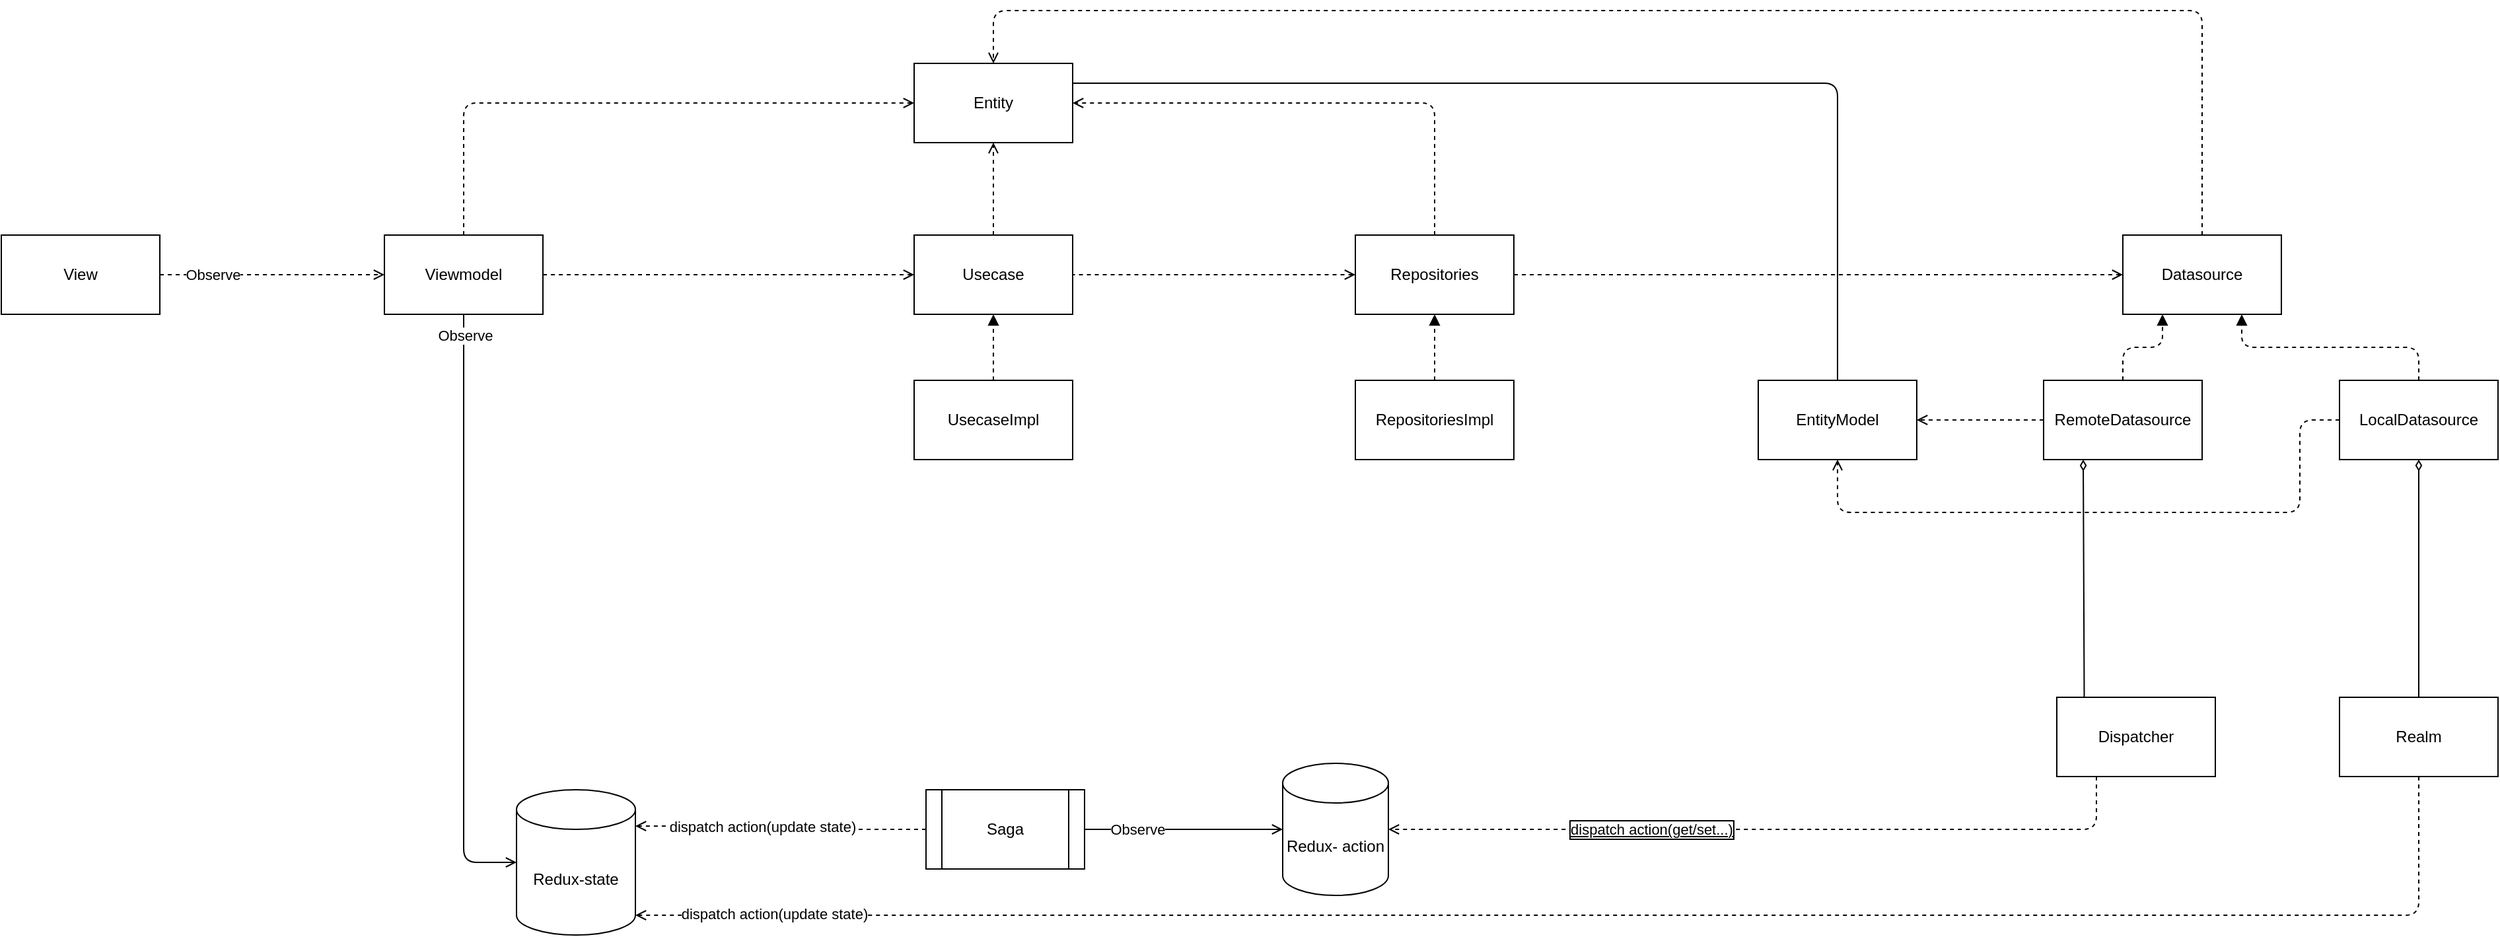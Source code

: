 <mxfile>
    <diagram id="KFinVVgFZJebpuZNeo9_" name="Page-1">
        <mxGraphModel dx="2745" dy="838" grid="1" gridSize="10" guides="1" tooltips="1" connect="1" arrows="1" fold="1" page="1" pageScale="1" pageWidth="850" pageHeight="1100" math="0" shadow="0">
            <root>
                <mxCell id="0"/>
                <mxCell id="1" parent="0"/>
                <mxCell id="21" style="edgeStyle=orthogonalEdgeStyle;html=1;exitX=0.5;exitY=0;exitDx=0;exitDy=0;entryX=0.5;entryY=1;entryDx=0;entryDy=0;dashed=1;startArrow=none;startFill=0;endArrow=open;endFill=0;" edge="1" parent="1" source="2" target="20">
                    <mxGeometry relative="1" as="geometry"/>
                </mxCell>
                <mxCell id="2" value="Usecase" style="rounded=0;whiteSpace=wrap;html=1;" vertex="1" parent="1">
                    <mxGeometry x="31" y="290" width="120" height="60" as="geometry"/>
                </mxCell>
                <mxCell id="5" style="edgeStyle=none;html=1;exitX=0;exitY=0.5;exitDx=0;exitDy=0;entryX=1;entryY=0.5;entryDx=0;entryDy=0;dashed=1;startArrow=open;startFill=0;endArrow=none;endFill=0;" edge="1" parent="1" source="3" target="2">
                    <mxGeometry relative="1" as="geometry"/>
                </mxCell>
                <mxCell id="6" style="edgeStyle=none;html=1;exitX=1;exitY=0.5;exitDx=0;exitDy=0;entryX=0;entryY=0.5;entryDx=0;entryDy=0;dashed=1;startArrow=none;startFill=0;endArrow=open;endFill=0;" edge="1" parent="1" source="3" target="4">
                    <mxGeometry relative="1" as="geometry"/>
                </mxCell>
                <mxCell id="23" style="edgeStyle=orthogonalEdgeStyle;html=1;exitX=0.5;exitY=0;exitDx=0;exitDy=0;entryX=1;entryY=0.5;entryDx=0;entryDy=0;dashed=1;startArrow=none;startFill=0;endArrow=open;endFill=0;" edge="1" parent="1" source="3" target="20">
                    <mxGeometry relative="1" as="geometry"/>
                </mxCell>
                <mxCell id="3" value="Repositories" style="rounded=0;whiteSpace=wrap;html=1;" vertex="1" parent="1">
                    <mxGeometry x="365" y="290" width="120" height="60" as="geometry"/>
                </mxCell>
                <mxCell id="22" style="html=1;exitX=0.5;exitY=0;exitDx=0;exitDy=0;entryX=0.5;entryY=0;entryDx=0;entryDy=0;dashed=1;startArrow=none;startFill=0;endArrow=open;endFill=0;edgeStyle=orthogonalEdgeStyle;" edge="1" parent="1" source="4" target="20">
                    <mxGeometry relative="1" as="geometry">
                        <Array as="points">
                            <mxPoint x="1006" y="120"/>
                            <mxPoint x="91" y="120"/>
                        </Array>
                    </mxGeometry>
                </mxCell>
                <mxCell id="4" value="Datasource" style="rounded=0;whiteSpace=wrap;html=1;" vertex="1" parent="1">
                    <mxGeometry x="946" y="290" width="120" height="60" as="geometry"/>
                </mxCell>
                <mxCell id="24" style="html=1;exitX=0.5;exitY=0;exitDx=0;exitDy=0;dashed=1;startArrow=none;startFill=0;endArrow=block;endFill=1;edgeStyle=orthogonalEdgeStyle;entryX=0.75;entryY=1;entryDx=0;entryDy=0;" edge="1" parent="1" source="7" target="4">
                    <mxGeometry relative="1" as="geometry">
                        <mxPoint x="1016" y="370" as="targetPoint"/>
                    </mxGeometry>
                </mxCell>
                <mxCell id="30" style="html=1;exitX=0.5;exitY=1;exitDx=0;exitDy=0;entryX=0.5;entryY=0;entryDx=0;entryDy=0;startArrow=diamondThin;startFill=0;endArrow=none;endFill=0;strokeWidth=1;edgeStyle=orthogonalEdgeStyle;" edge="1" parent="1" source="7" target="29">
                    <mxGeometry relative="1" as="geometry"/>
                </mxCell>
                <mxCell id="74" style="html=1;exitX=0;exitY=0.5;exitDx=0;exitDy=0;entryX=0.5;entryY=1;entryDx=0;entryDy=0;dashed=1;labelBorderColor=default;strokeWidth=1;startArrow=none;startFill=0;endArrow=open;endFill=0;edgeStyle=orthogonalEdgeStyle;" edge="1" parent="1" source="7" target="72">
                    <mxGeometry relative="1" as="geometry">
                        <Array as="points">
                            <mxPoint x="1080" y="430"/>
                            <mxPoint x="1080" y="500"/>
                            <mxPoint x="730" y="500"/>
                        </Array>
                    </mxGeometry>
                </mxCell>
                <mxCell id="7" value="LocalDatasource" style="rounded=0;whiteSpace=wrap;html=1;" vertex="1" parent="1">
                    <mxGeometry x="1110" y="400" width="120" height="60" as="geometry"/>
                </mxCell>
                <mxCell id="26" style="edgeStyle=orthogonalEdgeStyle;html=1;exitX=0.5;exitY=0;exitDx=0;exitDy=0;entryX=0.25;entryY=1;entryDx=0;entryDy=0;dashed=1;startArrow=none;startFill=0;endArrow=block;endFill=1;" edge="1" parent="1" source="8" target="4">
                    <mxGeometry relative="1" as="geometry"/>
                </mxCell>
                <mxCell id="73" style="edgeStyle=orthogonalEdgeStyle;html=1;exitX=0;exitY=0.5;exitDx=0;exitDy=0;entryX=1;entryY=0.5;entryDx=0;entryDy=0;dashed=1;labelBorderColor=default;strokeWidth=1;startArrow=none;startFill=0;endArrow=open;endFill=0;" edge="1" parent="1" source="8" target="72">
                    <mxGeometry relative="1" as="geometry"/>
                </mxCell>
                <mxCell id="8" value="RemoteDatasource" style="rounded=0;whiteSpace=wrap;html=1;" vertex="1" parent="1">
                    <mxGeometry x="886" y="400" width="120" height="60" as="geometry"/>
                </mxCell>
                <mxCell id="12" style="edgeStyle=orthogonalEdgeStyle;html=1;exitX=1;exitY=0.5;exitDx=0;exitDy=0;entryX=0;entryY=0.5;entryDx=0;entryDy=0;dashed=1;startArrow=none;startFill=0;endArrow=open;endFill=0;" edge="1" parent="1" source="11" target="2">
                    <mxGeometry relative="1" as="geometry"/>
                </mxCell>
                <mxCell id="14" style="edgeStyle=orthogonalEdgeStyle;html=1;exitX=0.5;exitY=0;exitDx=0;exitDy=0;entryX=0.5;entryY=1;entryDx=0;entryDy=0;dashed=1;startArrow=none;startFill=0;endArrow=block;endFill=1;" edge="1" parent="1" source="13" target="2">
                    <mxGeometry relative="1" as="geometry"/>
                </mxCell>
                <mxCell id="13" value="UsecaseImpl" style="rounded=0;whiteSpace=wrap;html=1;" vertex="1" parent="1">
                    <mxGeometry x="31" y="400" width="120" height="60" as="geometry"/>
                </mxCell>
                <mxCell id="16" style="edgeStyle=orthogonalEdgeStyle;html=1;exitX=0.5;exitY=0;exitDx=0;exitDy=0;entryX=0.5;entryY=1;entryDx=0;entryDy=0;dashed=1;startArrow=none;startFill=0;endArrow=block;endFill=1;" edge="1" parent="1" source="15" target="3">
                    <mxGeometry relative="1" as="geometry"/>
                </mxCell>
                <mxCell id="15" value="RepositoriesImpl" style="rounded=0;whiteSpace=wrap;html=1;" vertex="1" parent="1">
                    <mxGeometry x="365" y="400" width="120" height="60" as="geometry"/>
                </mxCell>
                <mxCell id="75" style="edgeStyle=orthogonalEdgeStyle;html=1;exitX=1;exitY=0.25;exitDx=0;exitDy=0;entryX=0.5;entryY=0;entryDx=0;entryDy=0;labelBorderColor=default;strokeWidth=1;startArrow=none;startFill=0;endArrow=none;endFill=0;" edge="1" parent="1" source="20" target="72">
                    <mxGeometry relative="1" as="geometry"/>
                </mxCell>
                <mxCell id="20" value="Entity" style="rounded=0;whiteSpace=wrap;html=1;" vertex="1" parent="1">
                    <mxGeometry x="31" y="160" width="120" height="60" as="geometry"/>
                </mxCell>
                <mxCell id="35" style="edgeStyle=orthogonalEdgeStyle;html=1;exitX=0.5;exitY=1;exitDx=0;exitDy=0;entryX=0;entryY=0.5;entryDx=0;entryDy=0;entryPerimeter=0;strokeWidth=1;startArrow=none;startFill=0;endArrow=open;endFill=0;" edge="1" parent="1" source="11" target="34">
                    <mxGeometry relative="1" as="geometry"/>
                </mxCell>
                <mxCell id="36" value="Observe state&lt;br&gt;" style="edgeLabel;html=1;align=center;verticalAlign=middle;resizable=0;points=[];" vertex="1" connectable="0" parent="35">
                    <mxGeometry x="-0.723" y="3" relative="1" as="geometry">
                        <mxPoint y="-79" as="offset"/>
                    </mxGeometry>
                </mxCell>
                <mxCell id="50" value="Observe" style="edgeLabel;html=1;align=center;verticalAlign=middle;resizable=0;points=[];" vertex="1" connectable="0" parent="35">
                    <mxGeometry x="-0.93" y="1" relative="1" as="geometry">
                        <mxPoint as="offset"/>
                    </mxGeometry>
                </mxCell>
                <mxCell id="27" value="View" style="rounded=0;whiteSpace=wrap;html=1;" vertex="1" parent="1">
                    <mxGeometry x="-660" y="290" width="120" height="60" as="geometry"/>
                </mxCell>
                <mxCell id="52" style="html=1;entryX=1;entryY=1;entryDx=0;entryDy=-15;entryPerimeter=0;labelBorderColor=default;strokeWidth=1;startArrow=none;startFill=0;endArrow=open;endFill=0;exitX=0.5;exitY=1;exitDx=0;exitDy=0;edgeStyle=orthogonalEdgeStyle;dashed=1;" edge="1" parent="1" source="29" target="34">
                    <mxGeometry relative="1" as="geometry"/>
                </mxCell>
                <mxCell id="53" value="dispatch action(update state)" style="edgeLabel;html=1;align=center;verticalAlign=middle;resizable=0;points=[];" vertex="1" connectable="0" parent="52">
                    <mxGeometry x="0.942" y="-1" relative="1" as="geometry">
                        <mxPoint x="63" as="offset"/>
                    </mxGeometry>
                </mxCell>
                <mxCell id="29" value="Realm" style="rounded=0;whiteSpace=wrap;html=1;" vertex="1" parent="1">
                    <mxGeometry x="1110" y="640" width="120" height="60" as="geometry"/>
                </mxCell>
                <mxCell id="31" style="html=1;entryX=0.173;entryY=-0.009;entryDx=0;entryDy=0;startArrow=diamondThin;startFill=0;endArrow=none;endFill=0;strokeWidth=1;exitX=0.25;exitY=1;exitDx=0;exitDy=0;entryPerimeter=0;" edge="1" parent="1" target="32" source="8">
                    <mxGeometry relative="1" as="geometry">
                        <mxPoint x="1236" y="370" as="sourcePoint"/>
                    </mxGeometry>
                </mxCell>
                <mxCell id="43" value="&lt;span style=&quot;font-style: normal; font-weight: 400;&quot;&gt;dispatch action(get/set...)&lt;/span&gt;" style="edgeStyle=orthogonalEdgeStyle;html=1;exitX=0.25;exitY=1;exitDx=0;exitDy=0;entryX=1;entryY=0.5;entryDx=0;entryDy=0;entryPerimeter=0;strokeWidth=1;startArrow=none;startFill=0;endArrow=open;endFill=0;fontStyle=7;labelBorderColor=default;dashed=1;" edge="1" parent="1" source="32" target="42">
                    <mxGeometry x="0.314" relative="1" as="geometry">
                        <mxPoint x="1" as="offset"/>
                    </mxGeometry>
                </mxCell>
                <mxCell id="32" value="Dispatcher" style="rounded=0;whiteSpace=wrap;html=1;" vertex="1" parent="1">
                    <mxGeometry x="896" y="640" width="120" height="60" as="geometry"/>
                </mxCell>
                <mxCell id="34" value="Redux-state" style="shape=cylinder3;whiteSpace=wrap;html=1;boundedLbl=1;backgroundOutline=1;size=15;" vertex="1" parent="1">
                    <mxGeometry x="-270" y="710" width="90" height="110" as="geometry"/>
                </mxCell>
                <mxCell id="45" style="edgeStyle=orthogonalEdgeStyle;html=1;entryX=0;entryY=0.5;entryDx=0;entryDy=0;entryPerimeter=0;strokeWidth=1;startArrow=none;startFill=0;endArrow=open;endFill=0;exitX=1;exitY=0.5;exitDx=0;exitDy=0;" edge="1" parent="1" source="39" target="42">
                    <mxGeometry relative="1" as="geometry">
                        <mxPoint x="160" y="738" as="sourcePoint"/>
                    </mxGeometry>
                </mxCell>
                <mxCell id="46" value="Observe" style="edgeLabel;html=1;align=center;verticalAlign=middle;resizable=0;points=[];rotation=0;" vertex="1" connectable="0" parent="45">
                    <mxGeometry x="-0.865" y="1" relative="1" as="geometry">
                        <mxPoint x="30" y="1" as="offset"/>
                    </mxGeometry>
                </mxCell>
                <mxCell id="47" style="html=1;exitX=0;exitY=0.5;exitDx=0;exitDy=0;entryX=1;entryY=0;entryDx=0;entryDy=27.5;entryPerimeter=0;strokeWidth=1;startArrow=none;startFill=0;endArrow=open;endFill=0;edgeStyle=orthogonalEdgeStyle;dashed=1;" edge="1" parent="1" source="39" target="34">
                    <mxGeometry relative="1" as="geometry"/>
                </mxCell>
                <mxCell id="49" value="dispatch action(update state)" style="edgeLabel;html=1;align=center;verticalAlign=middle;resizable=0;points=[];" vertex="1" connectable="0" parent="47">
                    <mxGeometry x="0.81" y="1" relative="1" as="geometry">
                        <mxPoint x="75" y="-1" as="offset"/>
                    </mxGeometry>
                </mxCell>
                <mxCell id="39" value="Saga" style="shape=process;whiteSpace=wrap;html=1;backgroundOutline=1;" vertex="1" parent="1">
                    <mxGeometry x="40" y="710" width="120" height="60" as="geometry"/>
                </mxCell>
                <mxCell id="42" value="Redux- action" style="shape=cylinder3;whiteSpace=wrap;html=1;boundedLbl=1;backgroundOutline=1;size=15;" vertex="1" parent="1">
                    <mxGeometry x="310" y="690" width="80" height="100" as="geometry"/>
                </mxCell>
                <mxCell id="66" style="html=1;exitX=0.5;exitY=0;exitDx=0;exitDy=0;dashed=1;startArrow=none;startFill=0;endArrow=open;endFill=0;entryX=0;entryY=0.5;entryDx=0;entryDy=0;edgeStyle=orthogonalEdgeStyle;" edge="1" parent="1" source="11" target="20">
                    <mxGeometry relative="1" as="geometry">
                        <mxPoint x="101" y="300" as="sourcePoint"/>
                        <mxPoint x="260" y="240" as="targetPoint"/>
                    </mxGeometry>
                </mxCell>
                <mxCell id="70" value="" style="edgeStyle=orthogonalEdgeStyle;html=1;exitX=1;exitY=0.5;exitDx=0;exitDy=0;dashed=1;startArrow=none;startFill=0;endArrow=open;endFill=0;" edge="1" parent="1" source="27" target="11">
                    <mxGeometry relative="1" as="geometry">
                        <mxPoint x="-180" y="320" as="targetPoint"/>
                        <mxPoint x="-430" y="320" as="sourcePoint"/>
                    </mxGeometry>
                </mxCell>
                <mxCell id="71" value="Observe" style="edgeLabel;html=1;align=center;verticalAlign=middle;resizable=0;points=[];" vertex="1" connectable="0" parent="70">
                    <mxGeometry x="-0.773" y="-3" relative="1" as="geometry">
                        <mxPoint x="20" y="-3" as="offset"/>
                    </mxGeometry>
                </mxCell>
                <mxCell id="11" value="Viewmodel" style="rounded=0;whiteSpace=wrap;html=1;" vertex="1" parent="1">
                    <mxGeometry x="-370" y="290" width="120" height="60" as="geometry"/>
                </mxCell>
                <mxCell id="72" value="EntityModel" style="rounded=0;whiteSpace=wrap;html=1;" vertex="1" parent="1">
                    <mxGeometry x="670" y="400" width="120" height="60" as="geometry"/>
                </mxCell>
            </root>
        </mxGraphModel>
    </diagram>
</mxfile>